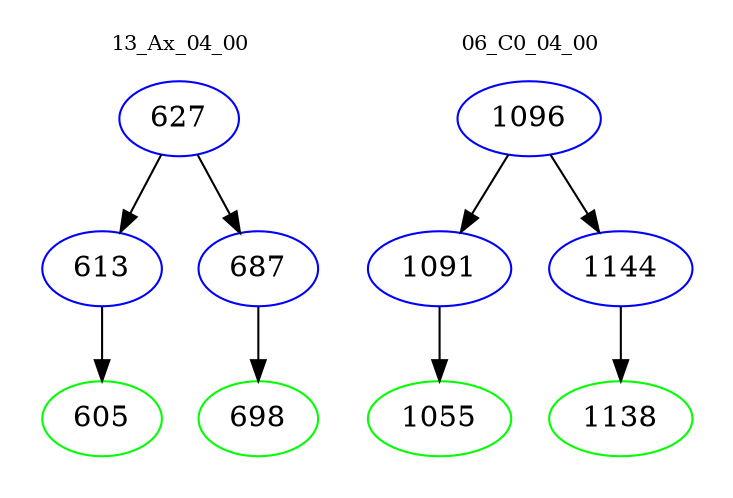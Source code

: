 digraph{
subgraph cluster_0 {
color = white
label = "13_Ax_04_00";
fontsize=10;
T0_627 [label="627", color="blue"]
T0_627 -> T0_613 [color="black"]
T0_613 [label="613", color="blue"]
T0_613 -> T0_605 [color="black"]
T0_605 [label="605", color="green"]
T0_627 -> T0_687 [color="black"]
T0_687 [label="687", color="blue"]
T0_687 -> T0_698 [color="black"]
T0_698 [label="698", color="green"]
}
subgraph cluster_1 {
color = white
label = "06_C0_04_00";
fontsize=10;
T1_1096 [label="1096", color="blue"]
T1_1096 -> T1_1091 [color="black"]
T1_1091 [label="1091", color="blue"]
T1_1091 -> T1_1055 [color="black"]
T1_1055 [label="1055", color="green"]
T1_1096 -> T1_1144 [color="black"]
T1_1144 [label="1144", color="blue"]
T1_1144 -> T1_1138 [color="black"]
T1_1138 [label="1138", color="green"]
}
}
